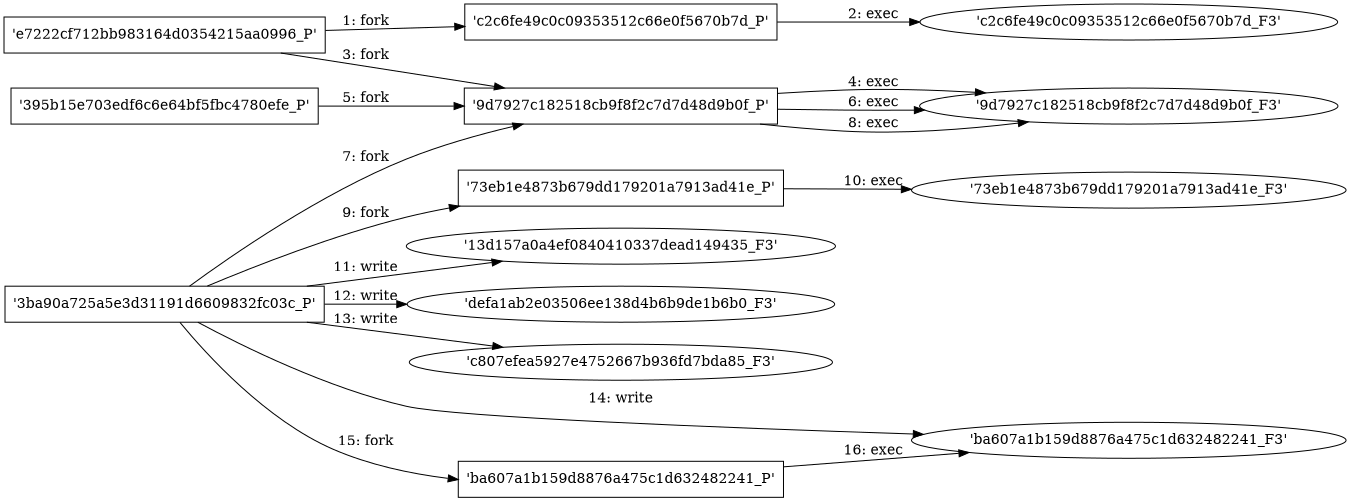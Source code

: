 digraph "D:\Learning\Paper\apt\基于CTI的攻击预警\Dataset\攻击图\ASGfromALLCTI\Mitigating and eliminating info-stealing Qakbot and Emotet in corporate networks.dot" {
rankdir="LR"
size="9"
fixedsize="false"
splines="true"
nodesep=0.3
ranksep=0
fontsize=10
overlap="scalexy"
engine= "neato"
	"'e7222cf712bb983164d0354215aa0996_P'" [node_type=Process shape=box]
	"'c2c6fe49c0c09353512c66e0f5670b7d_P'" [node_type=Process shape=box]
	"'e7222cf712bb983164d0354215aa0996_P'" -> "'c2c6fe49c0c09353512c66e0f5670b7d_P'" [label="1: fork"]
	"'c2c6fe49c0c09353512c66e0f5670b7d_P'" [node_type=Process shape=box]
	"'c2c6fe49c0c09353512c66e0f5670b7d_F3'" [node_type=File shape=ellipse]
	"'c2c6fe49c0c09353512c66e0f5670b7d_P'" -> "'c2c6fe49c0c09353512c66e0f5670b7d_F3'" [label="2: exec"]
	"'e7222cf712bb983164d0354215aa0996_P'" [node_type=Process shape=box]
	"'9d7927c182518cb9f8f2c7d7d48d9b0f_P'" [node_type=Process shape=box]
	"'e7222cf712bb983164d0354215aa0996_P'" -> "'9d7927c182518cb9f8f2c7d7d48d9b0f_P'" [label="3: fork"]
	"'9d7927c182518cb9f8f2c7d7d48d9b0f_P'" [node_type=Process shape=box]
	"'9d7927c182518cb9f8f2c7d7d48d9b0f_F3'" [node_type=File shape=ellipse]
	"'9d7927c182518cb9f8f2c7d7d48d9b0f_P'" -> "'9d7927c182518cb9f8f2c7d7d48d9b0f_F3'" [label="4: exec"]
	"'395b15e703edf6c6e64bf5fbc4780efe_P'" [node_type=Process shape=box]
	"'9d7927c182518cb9f8f2c7d7d48d9b0f_P'" [node_type=Process shape=box]
	"'395b15e703edf6c6e64bf5fbc4780efe_P'" -> "'9d7927c182518cb9f8f2c7d7d48d9b0f_P'" [label="5: fork"]
	"'9d7927c182518cb9f8f2c7d7d48d9b0f_P'" [node_type=Process shape=box]
	"'9d7927c182518cb9f8f2c7d7d48d9b0f_F3'" [node_type=File shape=ellipse]
	"'9d7927c182518cb9f8f2c7d7d48d9b0f_P'" -> "'9d7927c182518cb9f8f2c7d7d48d9b0f_F3'" [label="6: exec"]
	"'3ba90a725a5e3d31191d6609832fc03c_P'" [node_type=Process shape=box]
	"'9d7927c182518cb9f8f2c7d7d48d9b0f_P'" [node_type=Process shape=box]
	"'3ba90a725a5e3d31191d6609832fc03c_P'" -> "'9d7927c182518cb9f8f2c7d7d48d9b0f_P'" [label="7: fork"]
	"'9d7927c182518cb9f8f2c7d7d48d9b0f_P'" [node_type=Process shape=box]
	"'9d7927c182518cb9f8f2c7d7d48d9b0f_F3'" [node_type=File shape=ellipse]
	"'9d7927c182518cb9f8f2c7d7d48d9b0f_P'" -> "'9d7927c182518cb9f8f2c7d7d48d9b0f_F3'" [label="8: exec"]
	"'3ba90a725a5e3d31191d6609832fc03c_P'" [node_type=Process shape=box]
	"'73eb1e4873b679dd179201a7913ad41e_P'" [node_type=Process shape=box]
	"'3ba90a725a5e3d31191d6609832fc03c_P'" -> "'73eb1e4873b679dd179201a7913ad41e_P'" [label="9: fork"]
	"'73eb1e4873b679dd179201a7913ad41e_P'" [node_type=Process shape=box]
	"'73eb1e4873b679dd179201a7913ad41e_F3'" [node_type=File shape=ellipse]
	"'73eb1e4873b679dd179201a7913ad41e_P'" -> "'73eb1e4873b679dd179201a7913ad41e_F3'" [label="10: exec"]
	"'13d157a0a4ef0840410337dead149435_F3'" [node_type=file shape=ellipse]
	"'3ba90a725a5e3d31191d6609832fc03c_P'" [node_type=Process shape=box]
	"'3ba90a725a5e3d31191d6609832fc03c_P'" -> "'13d157a0a4ef0840410337dead149435_F3'" [label="11: write"]
	"'defa1ab2e03506ee138d4b6b9de1b6b0_F3'" [node_type=file shape=ellipse]
	"'3ba90a725a5e3d31191d6609832fc03c_P'" [node_type=Process shape=box]
	"'3ba90a725a5e3d31191d6609832fc03c_P'" -> "'defa1ab2e03506ee138d4b6b9de1b6b0_F3'" [label="12: write"]
	"'c807efea5927e4752667b936fd7bda85_F3'" [node_type=file shape=ellipse]
	"'3ba90a725a5e3d31191d6609832fc03c_P'" [node_type=Process shape=box]
	"'3ba90a725a5e3d31191d6609832fc03c_P'" -> "'c807efea5927e4752667b936fd7bda85_F3'" [label="13: write"]
	"'ba607a1b159d8876a475c1d632482241_F3'" [node_type=file shape=ellipse]
	"'3ba90a725a5e3d31191d6609832fc03c_P'" [node_type=Process shape=box]
	"'3ba90a725a5e3d31191d6609832fc03c_P'" -> "'ba607a1b159d8876a475c1d632482241_F3'" [label="14: write"]
	"'3ba90a725a5e3d31191d6609832fc03c_P'" [node_type=Process shape=box]
	"'ba607a1b159d8876a475c1d632482241_P'" [node_type=Process shape=box]
	"'3ba90a725a5e3d31191d6609832fc03c_P'" -> "'ba607a1b159d8876a475c1d632482241_P'" [label="15: fork"]
	"'ba607a1b159d8876a475c1d632482241_P'" [node_type=Process shape=box]
	"'ba607a1b159d8876a475c1d632482241_F3'" [node_type=File shape=ellipse]
	"'ba607a1b159d8876a475c1d632482241_P'" -> "'ba607a1b159d8876a475c1d632482241_F3'" [label="16: exec"]
}
